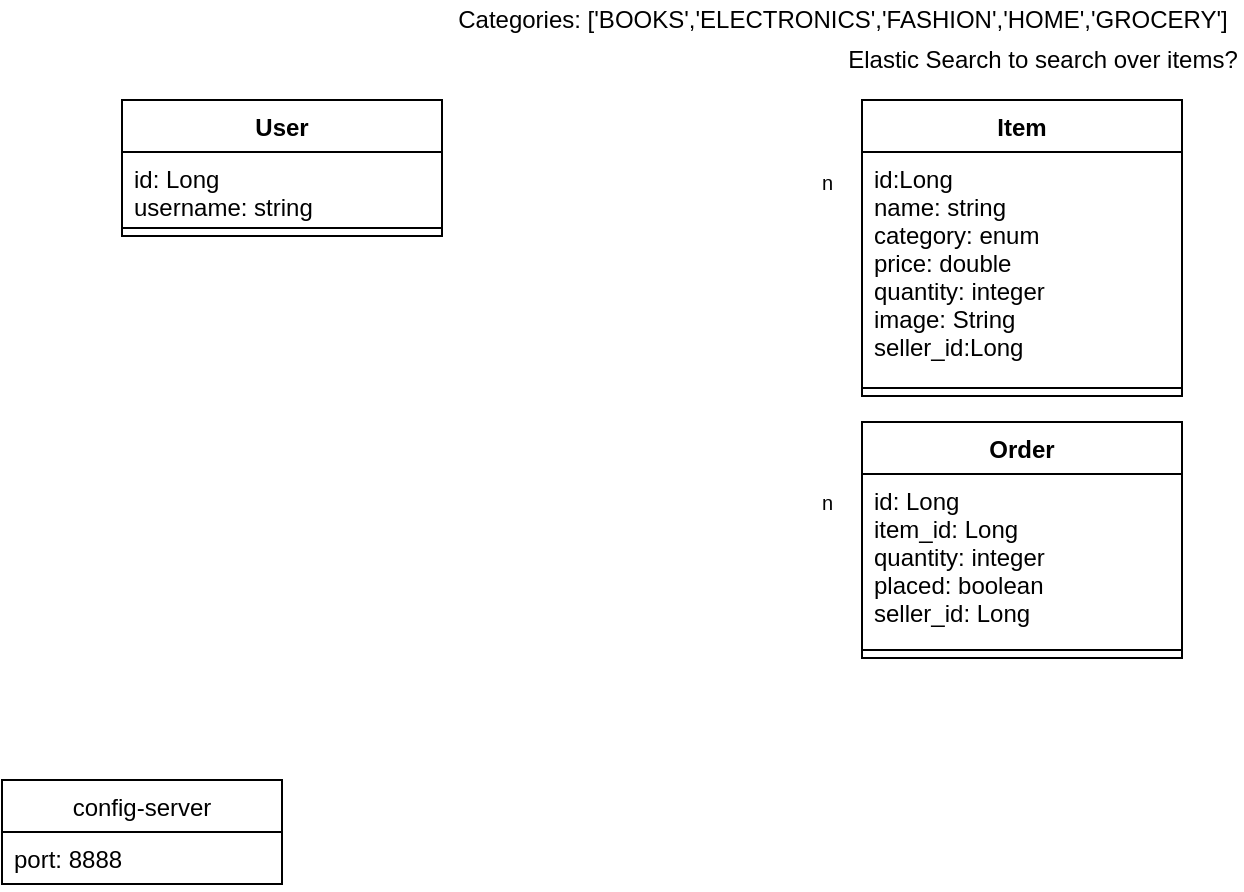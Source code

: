 <mxfile version="13.0.3" type="device"><diagram id="C5RBs43oDa-KdzZeNtuy" name="Page-1"><mxGraphModel dx="1086" dy="806" grid="1" gridSize="10" guides="1" tooltips="1" connect="1" arrows="1" fold="1" page="1" pageScale="1" pageWidth="827" pageHeight="1169" math="0" shadow="0"><root><mxCell id="WIyWlLk6GJQsqaUBKTNV-0"/><mxCell id="WIyWlLk6GJQsqaUBKTNV-1" parent="WIyWlLk6GJQsqaUBKTNV-0"/><mxCell id="FjE1SUlaur0-QF-V3T-m-5" value="User" style="swimlane;fontStyle=1;align=center;verticalAlign=top;childLayout=stackLayout;horizontal=1;startSize=26;horizontalStack=0;resizeParent=1;resizeParentMax=0;resizeLast=0;collapsible=1;marginBottom=0;" parent="WIyWlLk6GJQsqaUBKTNV-1" vertex="1"><mxGeometry x="160" y="100" width="160" height="68" as="geometry"/></mxCell><mxCell id="FjE1SUlaur0-QF-V3T-m-6" value="id: Long&#10;username: string&#10;" style="text;strokeColor=none;fillColor=none;align=left;verticalAlign=top;spacingLeft=4;spacingRight=4;overflow=hidden;rotatable=0;points=[[0,0.5],[1,0.5]];portConstraint=eastwest;" parent="FjE1SUlaur0-QF-V3T-m-5" vertex="1"><mxGeometry y="26" width="160" height="34" as="geometry"/></mxCell><mxCell id="FjE1SUlaur0-QF-V3T-m-7" value="" style="line;strokeWidth=1;fillColor=none;align=left;verticalAlign=middle;spacingTop=-1;spacingLeft=3;spacingRight=3;rotatable=0;labelPosition=right;points=[];portConstraint=eastwest;" parent="FjE1SUlaur0-QF-V3T-m-5" vertex="1"><mxGeometry y="60" width="160" height="8" as="geometry"/></mxCell><mxCell id="FjE1SUlaur0-QF-V3T-m-32" value="n" style="resizable=0;html=1;align=left;verticalAlign=bottom;labelBackgroundColor=#ffffff;fontSize=10;" parent="WIyWlLk6GJQsqaUBKTNV-1" connectable="0" vertex="1"><mxGeometry x="500" y="310" as="geometry"><mxPoint x="8" y="-1" as="offset"/></mxGeometry></mxCell><mxCell id="FjE1SUlaur0-QF-V3T-m-33" value="n" style="resizable=0;html=1;align=left;verticalAlign=bottom;labelBackgroundColor=#ffffff;fontSize=10;" parent="WIyWlLk6GJQsqaUBKTNV-1" connectable="0" vertex="1"><mxGeometry x="500" y="150" as="geometry"><mxPoint x="8" y="-1" as="offset"/></mxGeometry></mxCell><mxCell id="FjE1SUlaur0-QF-V3T-m-34" value="Elastic Search to search over items?" style="text;html=1;align=center;verticalAlign=middle;resizable=0;points=[];autosize=1;" parent="WIyWlLk6GJQsqaUBKTNV-1" vertex="1"><mxGeometry x="540" y="70" width="160" height="20" as="geometry"/></mxCell><mxCell id="FjE1SUlaur0-QF-V3T-m-0" value="Item" style="swimlane;fontStyle=1;align=center;verticalAlign=top;childLayout=stackLayout;horizontal=1;startSize=26;horizontalStack=0;resizeParent=1;resizeParentMax=0;resizeLast=0;collapsible=1;marginBottom=0;" parent="WIyWlLk6GJQsqaUBKTNV-1" vertex="1"><mxGeometry x="530" y="100" width="160" height="148" as="geometry"><mxRectangle x="460" y="120" width="60" height="26" as="alternateBounds"/></mxGeometry></mxCell><mxCell id="FjE1SUlaur0-QF-V3T-m-1" value="id:Long&#10;name: string&#10;category: enum&#10;price: double&#10;quantity: integer&#10;image: String&#10;seller_id:Long" style="text;strokeColor=none;fillColor=none;align=left;verticalAlign=top;spacingLeft=4;spacingRight=4;overflow=hidden;rotatable=0;points=[[0,0.5],[1,0.5]];portConstraint=eastwest;" parent="FjE1SUlaur0-QF-V3T-m-0" vertex="1"><mxGeometry y="26" width="160" height="114" as="geometry"/></mxCell><mxCell id="FjE1SUlaur0-QF-V3T-m-2" value="" style="line;strokeWidth=1;fillColor=none;align=left;verticalAlign=middle;spacingTop=-1;spacingLeft=3;spacingRight=3;rotatable=0;labelPosition=right;points=[];portConstraint=eastwest;" parent="FjE1SUlaur0-QF-V3T-m-0" vertex="1"><mxGeometry y="140" width="160" height="8" as="geometry"/></mxCell><mxCell id="FjE1SUlaur0-QF-V3T-m-35" value="Categories: ['BOOKS','ELECTRONICS','FASHION','HOME','GROCERY']" style="text;html=1;align=center;verticalAlign=middle;resizable=0;points=[];autosize=1;" parent="WIyWlLk6GJQsqaUBKTNV-1" vertex="1"><mxGeometry x="320" y="50" width="400" height="20" as="geometry"/></mxCell><mxCell id="H-AfoGl9AMNyAtfFKFzZ-10" value="config-server" style="swimlane;fontStyle=0;childLayout=stackLayout;horizontal=1;startSize=26;fillColor=none;horizontalStack=0;resizeParent=1;resizeParentMax=0;resizeLast=0;collapsible=1;marginBottom=0;" parent="WIyWlLk6GJQsqaUBKTNV-1" vertex="1"><mxGeometry x="100" y="440" width="140" height="52" as="geometry"/></mxCell><mxCell id="H-AfoGl9AMNyAtfFKFzZ-11" value="port: 8888" style="text;strokeColor=none;fillColor=none;align=left;verticalAlign=top;spacingLeft=4;spacingRight=4;overflow=hidden;rotatable=0;points=[[0,0.5],[1,0.5]];portConstraint=eastwest;" parent="H-AfoGl9AMNyAtfFKFzZ-10" vertex="1"><mxGeometry y="26" width="140" height="26" as="geometry"/></mxCell><mxCell id="FjE1SUlaur0-QF-V3T-m-17" value="Order" style="swimlane;fontStyle=1;align=center;verticalAlign=top;childLayout=stackLayout;horizontal=1;startSize=26;horizontalStack=0;resizeParent=1;resizeParentMax=0;resizeLast=0;collapsible=1;marginBottom=0;" parent="WIyWlLk6GJQsqaUBKTNV-1" vertex="1"><mxGeometry x="530" y="261" width="160" height="118" as="geometry"/></mxCell><mxCell id="FjE1SUlaur0-QF-V3T-m-18" value="id: Long&#10;item_id: Long&#10;quantity: integer&#10;placed: boolean&#10;seller_id: Long" style="text;strokeColor=none;fillColor=none;align=left;verticalAlign=top;spacingLeft=4;spacingRight=4;overflow=hidden;rotatable=0;points=[[0,0.5],[1,0.5]];portConstraint=eastwest;" parent="FjE1SUlaur0-QF-V3T-m-17" vertex="1"><mxGeometry y="26" width="160" height="84" as="geometry"/></mxCell><mxCell id="FjE1SUlaur0-QF-V3T-m-19" value="" style="line;strokeWidth=1;fillColor=none;align=left;verticalAlign=middle;spacingTop=-1;spacingLeft=3;spacingRight=3;rotatable=0;labelPosition=right;points=[];portConstraint=eastwest;" parent="FjE1SUlaur0-QF-V3T-m-17" vertex="1"><mxGeometry y="110" width="160" height="8" as="geometry"/></mxCell></root></mxGraphModel></diagram></mxfile>